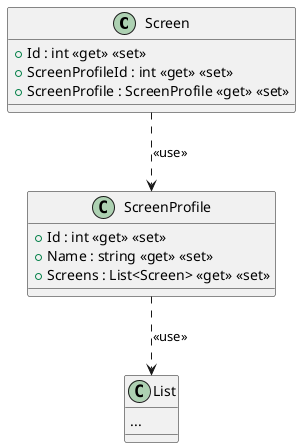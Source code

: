@startuml
class Screen {
    + Id : int <<get>> <<set>>
    + ScreenProfileId : int <<get>> <<set>>
    + ScreenProfile : ScreenProfile <<get>> <<set>>
}
Screen ..> ScreenProfile: <<use>>
class ScreenProfile {
    + Id : int <<get>> <<set>>
    + Name : string <<get>> <<set>>
    + Screens : List<Screen> <<get>> <<set>>
}
class List {
...
}
ScreenProfile ..> List: <<use>>
@enduml